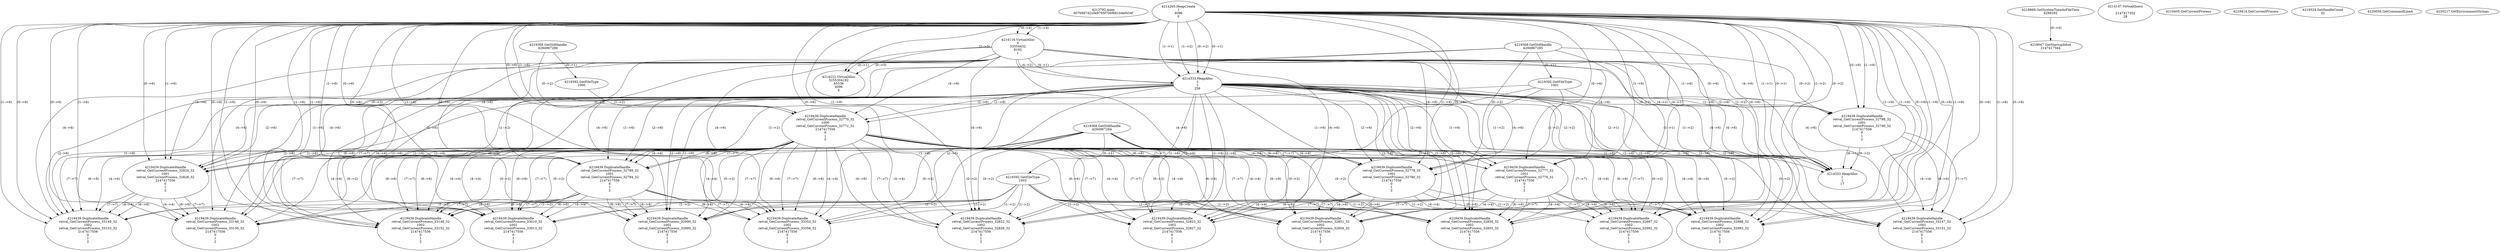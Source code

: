 // Global SCDG with merge call
digraph {
	0 [label="4213792.main
0076897d2c0e9795f700f661b4ef434f"]
	1 [label="4214265.HeapCreate
1
4096
0"]
	2 [label="4218869.GetSystemTimeAsFileTime
4288292"]
	3 [label="4214116.VirtualAlloc
0
33554432
8192
1"]
	1 -> 3 [label="(1-->4)"]
	1 -> 3 [label="(0-->4)"]
	4 [label="4214147.VirtualQuery

2147417352
28"]
	5 [label="4214222.VirtualAlloc
3255304192
65536
4096
4"]
	3 -> 5 [label="(0-->1)"]
	1 -> 5 [label="(2-->3)"]
	3 -> 5 [label="(0-->0)"]
	6 [label="4214333.HeapAlloc
1
1
256"]
	1 -> 6 [label="(1-->1)"]
	1 -> 6 [label="(0-->1)"]
	3 -> 6 [label="(4-->1)"]
	1 -> 6 [label="(1-->2)"]
	1 -> 6 [label="(0-->2)"]
	3 -> 6 [label="(4-->2)"]
	7 [label="4219047.GetStartupInfoA
2147417564"]
	2 -> 7 [label="(0-->0)"]
	8 [label="4219368.GetStdHandle
4294967286"]
	9 [label="4219392.GetFileType
1000"]
	8 -> 9 [label="(0-->1)"]
	10 [label="4219405.GetCurrentProcess
"]
	11 [label="4219414.GetCurrentProcess
"]
	12 [label="4219439.DuplicateHandle
retval_GetCurrentProcess_32770_32
1000
retval_GetCurrentProcess_32771_32
2147417556
0
1
2"]
	8 -> 12 [label="(0-->2)"]
	9 -> 12 [label="(1-->2)"]
	1 -> 12 [label="(1-->6)"]
	1 -> 12 [label="(0-->6)"]
	3 -> 12 [label="(4-->6)"]
	6 -> 12 [label="(1-->6)"]
	6 -> 12 [label="(2-->6)"]
	13 [label="4219368.GetStdHandle
4294967285"]
	14 [label="4219392.GetFileType
1001"]
	13 -> 14 [label="(0-->1)"]
	15 [label="4219439.DuplicateHandle
retval_GetCurrentProcess_32824_32
1001
retval_GetCurrentProcess_32828_32
2147417556
0
1
2"]
	13 -> 15 [label="(0-->2)"]
	14 -> 15 [label="(1-->2)"]
	12 -> 15 [label="(4-->4)"]
	1 -> 15 [label="(1-->6)"]
	1 -> 15 [label="(0-->6)"]
	3 -> 15 [label="(4-->6)"]
	6 -> 15 [label="(1-->6)"]
	6 -> 15 [label="(2-->6)"]
	12 -> 15 [label="(6-->6)"]
	12 -> 15 [label="(7-->7)"]
	16 [label="4219368.GetStdHandle
4294967284"]
	17 [label="4219392.GetFileType
1002"]
	16 -> 17 [label="(0-->1)"]
	18 [label="4219439.DuplicateHandle
retval_GetCurrentProcess_33146_32
1002
retval_GetCurrentProcess_33150_32
2147417556
0
1
2"]
	16 -> 18 [label="(0-->2)"]
	17 -> 18 [label="(1-->2)"]
	12 -> 18 [label="(4-->4)"]
	15 -> 18 [label="(4-->4)"]
	1 -> 18 [label="(1-->6)"]
	1 -> 18 [label="(0-->6)"]
	3 -> 18 [label="(4-->6)"]
	6 -> 18 [label="(1-->6)"]
	6 -> 18 [label="(2-->6)"]
	12 -> 18 [label="(6-->6)"]
	15 -> 18 [label="(6-->6)"]
	12 -> 18 [label="(7-->7)"]
	15 -> 18 [label="(7-->7)"]
	19 [label="4219524.SetHandleCount
32"]
	20 [label="4220059.GetCommandLineA
"]
	21 [label="4219439.DuplicateHandle
retval_GetCurrentProcess_32788_32
1001
retval_GetCurrentProcess_32790_32
2147417556
0
1
2"]
	13 -> 21 [label="(0-->2)"]
	14 -> 21 [label="(1-->2)"]
	1 -> 21 [label="(1-->6)"]
	1 -> 21 [label="(0-->6)"]
	3 -> 21 [label="(4-->6)"]
	6 -> 21 [label="(1-->6)"]
	6 -> 21 [label="(2-->6)"]
	22 [label="4219439.DuplicateHandle
retval_GetCurrentProcess_33147_32
1002
retval_GetCurrentProcess_33151_32
2147417556
0
1
2"]
	16 -> 22 [label="(0-->2)"]
	17 -> 22 [label="(1-->2)"]
	21 -> 22 [label="(4-->4)"]
	1 -> 22 [label="(1-->6)"]
	1 -> 22 [label="(0-->6)"]
	3 -> 22 [label="(4-->6)"]
	6 -> 22 [label="(1-->6)"]
	6 -> 22 [label="(2-->6)"]
	21 -> 22 [label="(6-->6)"]
	21 -> 22 [label="(7-->7)"]
	23 [label="4219439.DuplicateHandle
retval_GetCurrentProcess_32789_32
1001
retval_GetCurrentProcess_32794_32
2147417556
0
1
2"]
	13 -> 23 [label="(0-->2)"]
	14 -> 23 [label="(1-->2)"]
	12 -> 23 [label="(4-->4)"]
	1 -> 23 [label="(1-->6)"]
	1 -> 23 [label="(0-->6)"]
	3 -> 23 [label="(4-->6)"]
	6 -> 23 [label="(1-->6)"]
	6 -> 23 [label="(2-->6)"]
	12 -> 23 [label="(6-->6)"]
	12 -> 23 [label="(7-->7)"]
	24 [label="4219439.DuplicateHandle
retval_GetCurrentProcess_33148_32
1002
retval_GetCurrentProcess_33152_32
2147417556
0
1
2"]
	16 -> 24 [label="(0-->2)"]
	17 -> 24 [label="(1-->2)"]
	12 -> 24 [label="(4-->4)"]
	23 -> 24 [label="(4-->4)"]
	1 -> 24 [label="(1-->6)"]
	1 -> 24 [label="(0-->6)"]
	3 -> 24 [label="(4-->6)"]
	6 -> 24 [label="(1-->6)"]
	6 -> 24 [label="(2-->6)"]
	12 -> 24 [label="(6-->6)"]
	23 -> 24 [label="(6-->6)"]
	12 -> 24 [label="(7-->7)"]
	23 -> 24 [label="(7-->7)"]
	25 [label="4219439.DuplicateHandle
retval_GetCurrentProcess_33149_32
1002
retval_GetCurrentProcess_33153_32
2147417556
0
1
2"]
	16 -> 25 [label="(0-->2)"]
	17 -> 25 [label="(1-->2)"]
	12 -> 25 [label="(4-->4)"]
	15 -> 25 [label="(4-->4)"]
	1 -> 25 [label="(1-->6)"]
	1 -> 25 [label="(0-->6)"]
	3 -> 25 [label="(4-->6)"]
	6 -> 25 [label="(1-->6)"]
	6 -> 25 [label="(2-->6)"]
	12 -> 25 [label="(6-->6)"]
	15 -> 25 [label="(6-->6)"]
	12 -> 25 [label="(7-->7)"]
	15 -> 25 [label="(7-->7)"]
	26 [label="4219439.DuplicateHandle
retval_GetCurrentProcess_33352_32
1002
retval_GetCurrentProcess_33356_32
2147417556
0
1
2"]
	16 -> 26 [label="(0-->2)"]
	17 -> 26 [label="(1-->2)"]
	12 -> 26 [label="(4-->4)"]
	23 -> 26 [label="(4-->4)"]
	1 -> 26 [label="(1-->6)"]
	1 -> 26 [label="(0-->6)"]
	3 -> 26 [label="(4-->6)"]
	6 -> 26 [label="(1-->6)"]
	6 -> 26 [label="(2-->6)"]
	12 -> 26 [label="(6-->6)"]
	23 -> 26 [label="(6-->6)"]
	12 -> 26 [label="(7-->7)"]
	23 -> 26 [label="(7-->7)"]
	27 [label="4219439.DuplicateHandle
retval_GetCurrentProcess_32777_32
1001
retval_GetCurrentProcess_32779_32
2147417556
0
1
2"]
	13 -> 27 [label="(0-->2)"]
	14 -> 27 [label="(1-->2)"]
	12 -> 27 [label="(4-->4)"]
	1 -> 27 [label="(1-->6)"]
	1 -> 27 [label="(0-->6)"]
	3 -> 27 [label="(4-->6)"]
	6 -> 27 [label="(1-->6)"]
	6 -> 27 [label="(2-->6)"]
	12 -> 27 [label="(6-->6)"]
	12 -> 27 [label="(7-->7)"]
	28 [label="4219439.DuplicateHandle
retval_GetCurrentProcess_32822_32
1002
retval_GetCurrentProcess_32826_32
2147417556
0
1
2"]
	16 -> 28 [label="(0-->2)"]
	17 -> 28 [label="(1-->2)"]
	12 -> 28 [label="(4-->4)"]
	27 -> 28 [label="(4-->4)"]
	1 -> 28 [label="(1-->6)"]
	1 -> 28 [label="(0-->6)"]
	3 -> 28 [label="(4-->6)"]
	6 -> 28 [label="(1-->6)"]
	6 -> 28 [label="(2-->6)"]
	12 -> 28 [label="(6-->6)"]
	27 -> 28 [label="(6-->6)"]
	12 -> 28 [label="(7-->7)"]
	27 -> 28 [label="(7-->7)"]
	29 [label="4219439.DuplicateHandle
retval_GetCurrentProcess_32778_32
1001
retval_GetCurrentProcess_32780_32
2147417556
0
1
2"]
	13 -> 29 [label="(0-->2)"]
	14 -> 29 [label="(1-->2)"]
	12 -> 29 [label="(4-->4)"]
	1 -> 29 [label="(1-->6)"]
	1 -> 29 [label="(0-->6)"]
	3 -> 29 [label="(4-->6)"]
	6 -> 29 [label="(1-->6)"]
	6 -> 29 [label="(2-->6)"]
	12 -> 29 [label="(6-->6)"]
	12 -> 29 [label="(7-->7)"]
	30 [label="4219439.DuplicateHandle
retval_GetCurrentProcess_32823_32
1002
retval_GetCurrentProcess_32827_32
2147417556
0
1
2"]
	16 -> 30 [label="(0-->2)"]
	17 -> 30 [label="(1-->2)"]
	12 -> 30 [label="(4-->4)"]
	29 -> 30 [label="(4-->4)"]
	1 -> 30 [label="(1-->6)"]
	1 -> 30 [label="(0-->6)"]
	3 -> 30 [label="(4-->6)"]
	6 -> 30 [label="(1-->6)"]
	6 -> 30 [label="(2-->6)"]
	12 -> 30 [label="(6-->6)"]
	29 -> 30 [label="(6-->6)"]
	12 -> 30 [label="(7-->7)"]
	29 -> 30 [label="(7-->7)"]
	31 [label="4219439.DuplicateHandle
retval_GetCurrentProcess_32850_32
1002
retval_GetCurrentProcess_32855_32
2147417556
0
1
2"]
	16 -> 31 [label="(0-->2)"]
	17 -> 31 [label="(1-->2)"]
	12 -> 31 [label="(4-->4)"]
	27 -> 31 [label="(4-->4)"]
	1 -> 31 [label="(1-->6)"]
	1 -> 31 [label="(0-->6)"]
	3 -> 31 [label="(4-->6)"]
	6 -> 31 [label="(1-->6)"]
	6 -> 31 [label="(2-->6)"]
	12 -> 31 [label="(6-->6)"]
	27 -> 31 [label="(6-->6)"]
	12 -> 31 [label="(7-->7)"]
	27 -> 31 [label="(7-->7)"]
	32 [label="4219439.DuplicateHandle
retval_GetCurrentProcess_32851_32
1002
retval_GetCurrentProcess_32856_32
2147417556
0
1
2"]
	16 -> 32 [label="(0-->2)"]
	17 -> 32 [label="(1-->2)"]
	12 -> 32 [label="(4-->4)"]
	29 -> 32 [label="(4-->4)"]
	1 -> 32 [label="(1-->6)"]
	1 -> 32 [label="(0-->6)"]
	3 -> 32 [label="(4-->6)"]
	6 -> 32 [label="(1-->6)"]
	6 -> 32 [label="(2-->6)"]
	12 -> 32 [label="(6-->6)"]
	29 -> 32 [label="(6-->6)"]
	12 -> 32 [label="(7-->7)"]
	29 -> 32 [label="(7-->7)"]
	33 [label="4219439.DuplicateHandle
retval_GetCurrentProcess_32987_32
1002
retval_GetCurrentProcess_32992_32
2147417556
0
1
2"]
	16 -> 33 [label="(0-->2)"]
	17 -> 33 [label="(1-->2)"]
	12 -> 33 [label="(4-->4)"]
	27 -> 33 [label="(4-->4)"]
	1 -> 33 [label="(1-->6)"]
	1 -> 33 [label="(0-->6)"]
	3 -> 33 [label="(4-->6)"]
	6 -> 33 [label="(1-->6)"]
	6 -> 33 [label="(2-->6)"]
	12 -> 33 [label="(6-->6)"]
	27 -> 33 [label="(6-->6)"]
	12 -> 33 [label="(7-->7)"]
	27 -> 33 [label="(7-->7)"]
	34 [label="4219439.DuplicateHandle
retval_GetCurrentProcess_32988_32
1002
retval_GetCurrentProcess_32993_32
2147417556
0
1
2"]
	16 -> 34 [label="(0-->2)"]
	17 -> 34 [label="(1-->2)"]
	12 -> 34 [label="(4-->4)"]
	29 -> 34 [label="(4-->4)"]
	1 -> 34 [label="(1-->6)"]
	1 -> 34 [label="(0-->6)"]
	3 -> 34 [label="(4-->6)"]
	6 -> 34 [label="(1-->6)"]
	6 -> 34 [label="(2-->6)"]
	12 -> 34 [label="(6-->6)"]
	29 -> 34 [label="(6-->6)"]
	12 -> 34 [label="(7-->7)"]
	29 -> 34 [label="(7-->7)"]
	35 [label="4219439.DuplicateHandle
retval_GetCurrentProcess_32990_32
1002
retval_GetCurrentProcess_32995_32
2147417556
0
1
2"]
	16 -> 35 [label="(0-->2)"]
	17 -> 35 [label="(1-->2)"]
	12 -> 35 [label="(4-->4)"]
	23 -> 35 [label="(4-->4)"]
	1 -> 35 [label="(1-->6)"]
	1 -> 35 [label="(0-->6)"]
	3 -> 35 [label="(4-->6)"]
	6 -> 35 [label="(1-->6)"]
	6 -> 35 [label="(2-->6)"]
	12 -> 35 [label="(6-->6)"]
	23 -> 35 [label="(6-->6)"]
	12 -> 35 [label="(7-->7)"]
	23 -> 35 [label="(7-->7)"]
	36 [label="4219439.DuplicateHandle
retval_GetCurrentProcess_33010_32
1002
retval_GetCurrentProcess_33013_32
2147417556
0
1
2"]
	16 -> 36 [label="(0-->2)"]
	17 -> 36 [label="(1-->2)"]
	12 -> 36 [label="(4-->4)"]
	23 -> 36 [label="(4-->4)"]
	1 -> 36 [label="(1-->6)"]
	1 -> 36 [label="(0-->6)"]
	3 -> 36 [label="(4-->6)"]
	6 -> 36 [label="(1-->6)"]
	6 -> 36 [label="(2-->6)"]
	12 -> 36 [label="(6-->6)"]
	23 -> 36 [label="(6-->6)"]
	12 -> 36 [label="(7-->7)"]
	23 -> 36 [label="(7-->7)"]
	37 [label="4214333.HeapAlloc
1
1
17"]
	1 -> 37 [label="(1-->1)"]
	1 -> 37 [label="(0-->1)"]
	3 -> 37 [label="(4-->1)"]
	6 -> 37 [label="(1-->1)"]
	6 -> 37 [label="(2-->1)"]
	21 -> 37 [label="(6-->1)"]
	1 -> 37 [label="(1-->2)"]
	1 -> 37 [label="(0-->2)"]
	3 -> 37 [label="(4-->2)"]
	6 -> 37 [label="(1-->2)"]
	6 -> 37 [label="(2-->2)"]
	21 -> 37 [label="(6-->2)"]
	38 [label="4220217.GetEnvironmentStrings
"]
}
